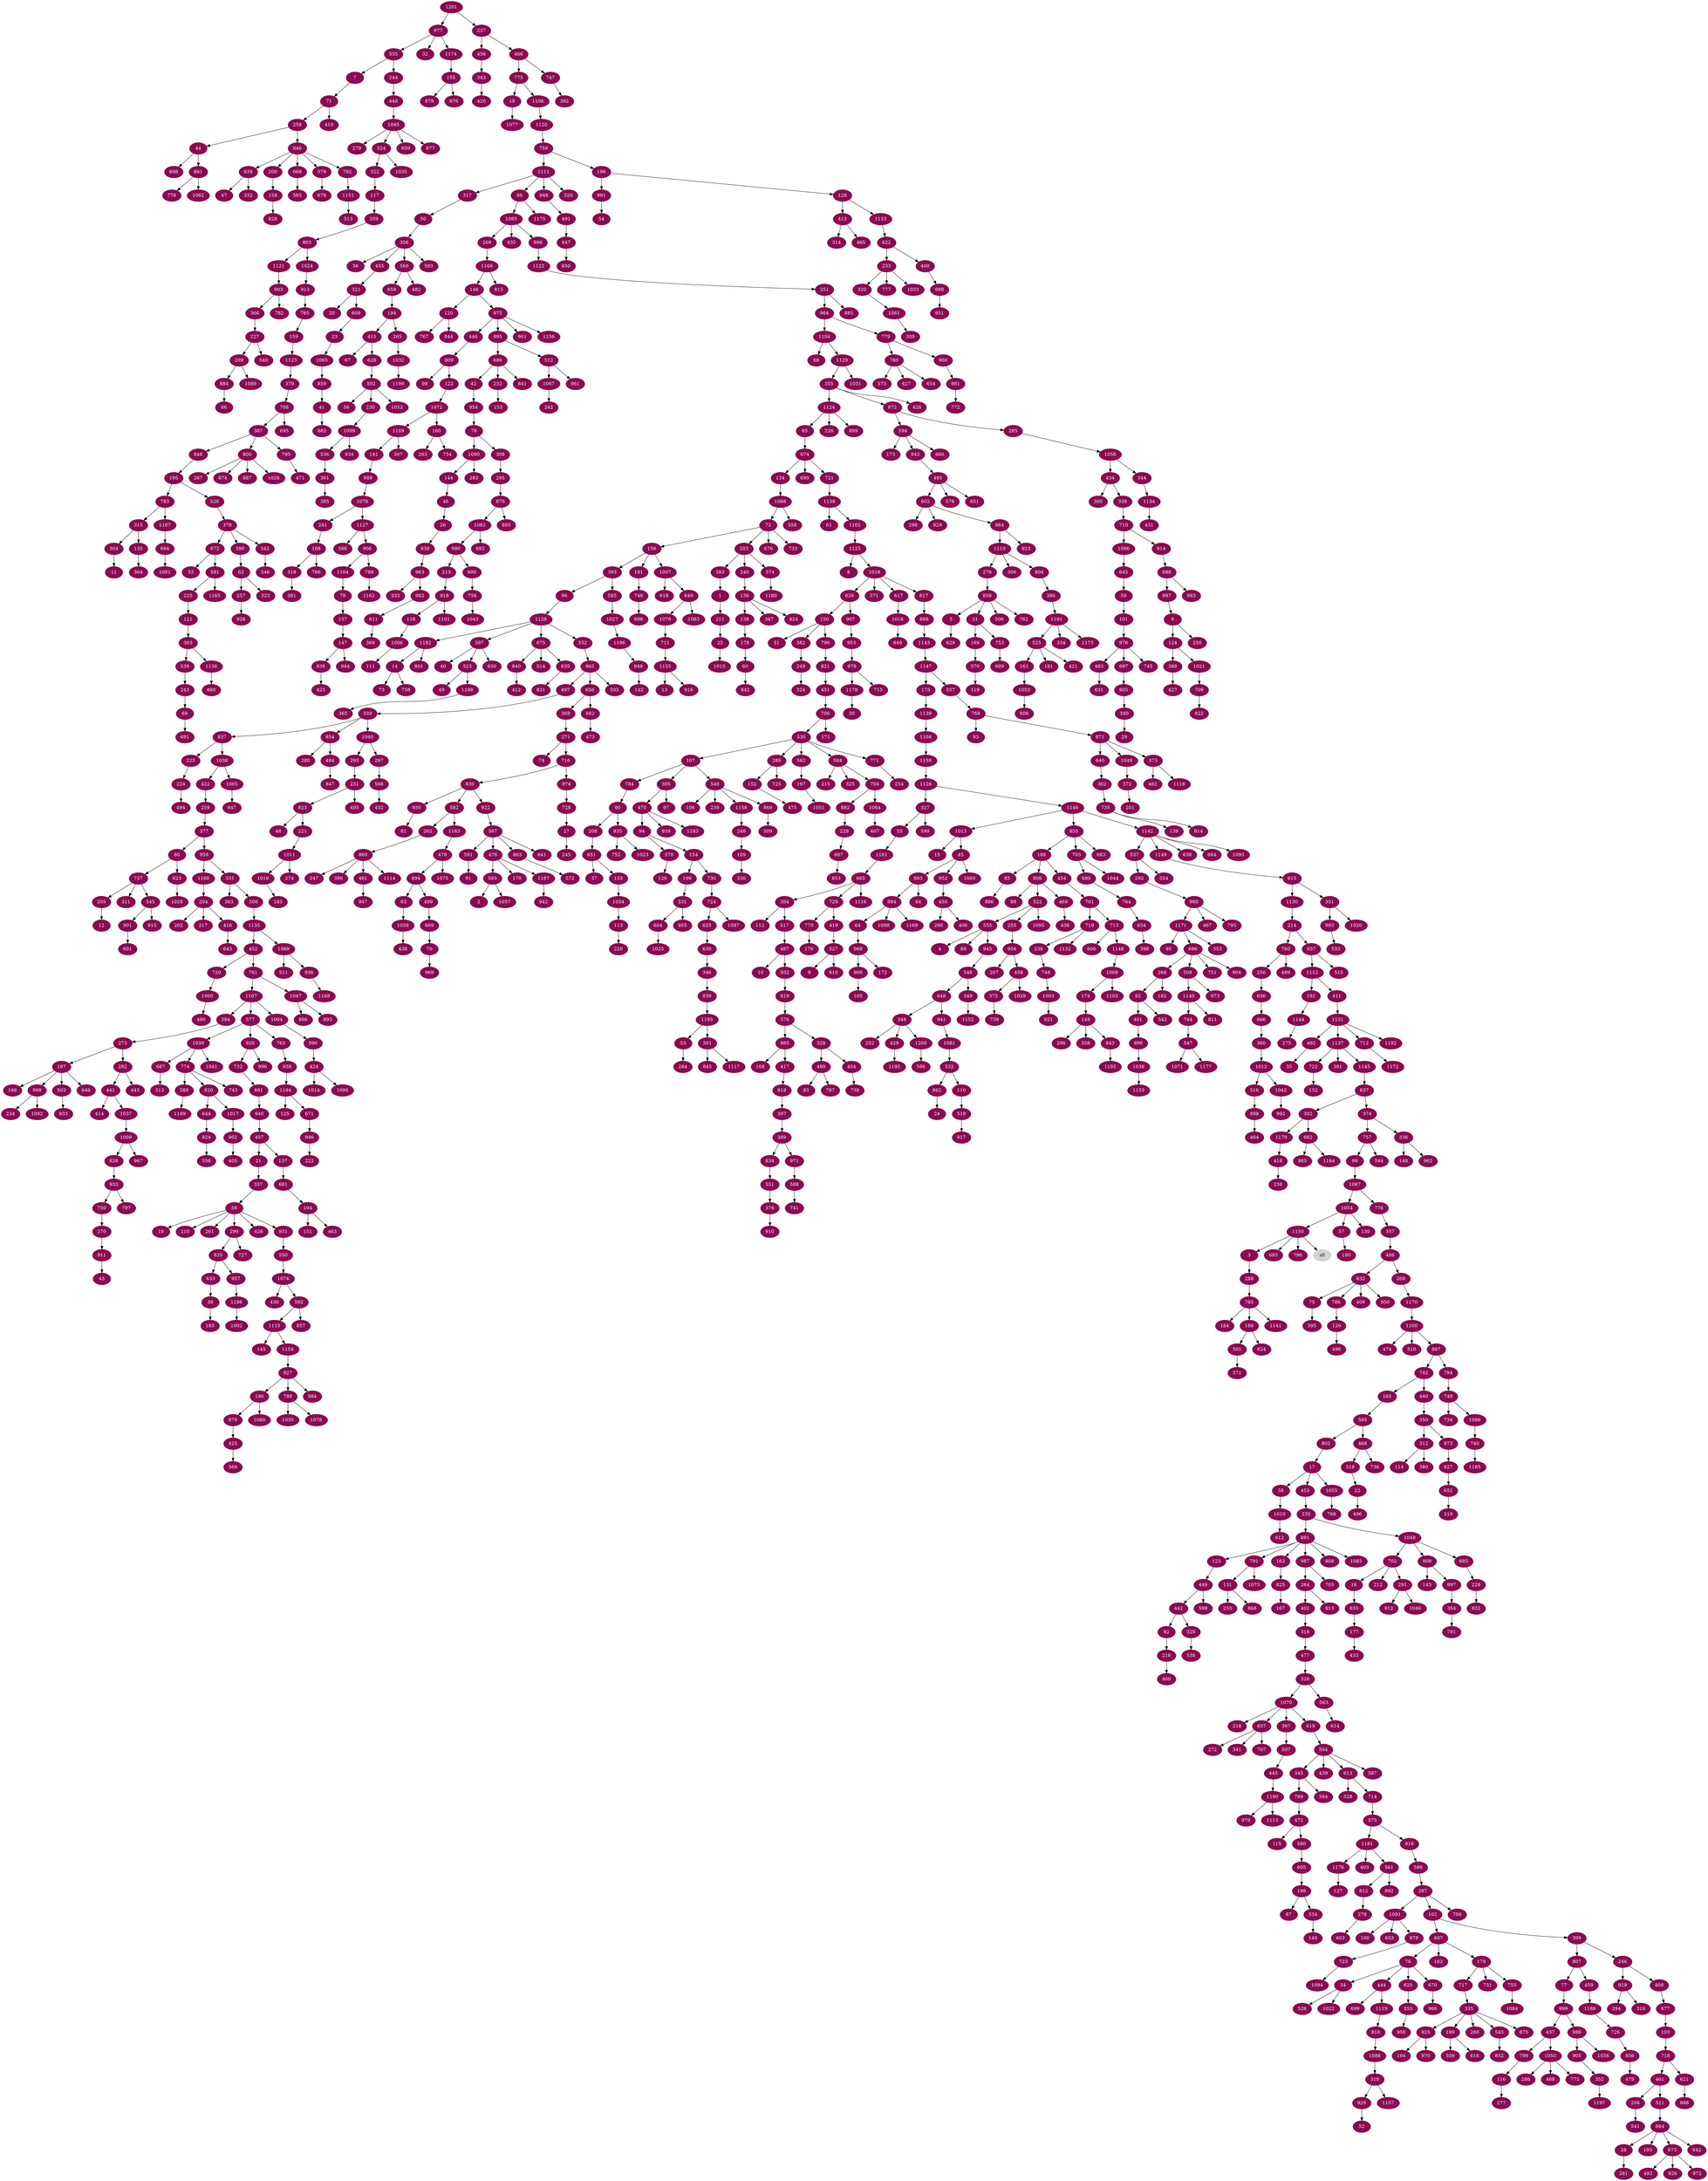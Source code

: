 digraph G {
node [color=deeppink4, style=filled, fontcolor=white];
383 -> 1;
583 -> 2;
1150 -> 3;
555 -> 4;
858 -> 5;
997 -> 6;
535 -> 7;
1125 -> 8;
527 -> 9;
487 -> 10;
304 -> 11;
205 -> 12;
1155 -> 13;
1182 -> 14;
1013 -> 15;
702 -> 16;
802 -> 17;
775 -> 18;
58 -> 19;
321 -> 20;
457 -> 21;
518 -> 22;
609 -> 23;
862 -> 24;
211 -> 25;
46 -> 26;
728 -> 27;
684 -> 28;
340 -> 29;
1178 -> 30;
858 -> 31;
977 -> 32;
672 -> 33;
76 -> 34;
492 -> 35;
356 -> 36;
651 -> 37;
17 -> 38;
633 -> 39;
597 -> 40;
859 -> 41;
686 -> 42;
911 -> 43;
258 -> 44;
1013 -> 45;
144 -> 46;
639 -> 47;
823 -> 48;
523 -> 49;
317 -> 50;
150 -> 51;
929 -> 52;
1193 -> 53;
991 -> 54;
327 -> 55;
502 -> 56;
1054 -> 57;
337 -> 58;
645 -> 59;
178 -> 60;
1138 -> 61;
390 -> 62;
894 -> 63;
994 -> 64;
1124 -> 65;
884 -> 66;
415 -> 67;
1104 -> 68;
243 -> 69;
669 -> 70;
7 -> 71;
1068 -> 72;
14 -> 73;
271 -> 74;
632 -> 75;
607 -> 76;
807 -> 77;
954 -> 78;
1164 -> 79;
377 -> 80;
930 -> 81;
442 -> 82;
480 -> 83;
663 -> 84;
188 -> 85;
1111 -> 86;
198 -> 87;
908 -> 88;
555 -> 89;
784 -> 90;
591 -> 91;
266 -> 92;
768 -> 93;
470 -> 94;
1171 -> 95;
393 -> 96;
305 -> 97;
809 -> 98;
757 -> 99;
1091 -> 100;
59 -> 101;
287 -> 102;
677 -> 103;
681 -> 104;
900 -> 105;
549 -> 106;
530 -> 107;
985 -> 108;
248 -> 109;
532 -> 110;
1006 -> 111;
394 -> 112;
1034 -> 113;
312 -> 114;
472 -> 115;
799 -> 116;
322 -> 117;
918 -> 118;
570 -> 119;
146 -> 120;
225 -> 121;
809 -> 122;
891 -> 123;
6 -> 124;
1194 -> 125;
370 -> 126;
1176 -> 127;
196 -> 128;
786 -> 129;
1054 -> 130;
791 -> 131;
722 -> 132;
651 -> 133;
674 -> 134;
315 -> 135;
240 -> 136;
457 -> 137;
136 -> 138;
735 -> 139;
534 -> 140;
1109 -> 141;
949 -> 142;
909 -> 143;
1090 -> 144;
1115 -> 145;
1166 -> 146;
157 -> 147;
336 -> 148;
174 -> 149;
626 -> 150;
104 -> 151;
289 -> 152;
232 -> 153;
94 -> 154;
1174 -> 155;
72 -> 156;
79 -> 157;
200 -> 158;
765 -> 159;
1072 -> 160;
525 -> 161;
607 -> 162;
891 -> 163;
925 -> 164;
742 -> 165;
187 -> 166;
825 -> 167;
241 -> 168;
31 -> 169;
476 -> 170;
706 -> 171;
968 -> 172;
594 -> 173;
1008 -> 174;
1147 -> 175;
770 -> 176;
655 -> 177;
138 -> 178;
607 -> 179;
57 -> 180;
525 -> 181;
266 -> 182;
1019 -> 183;
785 -> 184;
39 -> 185;
785 -> 186;
273 -> 187;
855 -> 188;
335 -> 189;
927 -> 190;
156 -> 191;
1112 -> 192;
684 -> 193;
658 -> 194;
848 -> 195;
759 -> 196;
562 -> 197;
605 -> 198;
154 -> 199;
846 -> 200;
372 -> 201;
204 -> 202;
72 -> 203;
1160 -> 204;
737 -> 205;
461 -> 206;
956 -> 207;
90 -> 208;
227 -> 209;
58 -> 210;
1 -> 211;
702 -> 212;
990 -> 213;
1130 -> 214;
584 -> 215;
82 -> 216;
204 -> 217;
1070 -> 218;
652 -> 219;
113 -> 220;
823 -> 221;
946 -> 222;
837 -> 223;
223 -> 224;
581 -> 225;
1124 -> 226;
366 -> 227;
685 -> 228;
882 -> 229;
502 -> 230;
293 -> 231;
686 -> 232;
622 -> 233;
998 -> 234;
453 -> 235;
719 -> 236;
1201 -> 237;
418 -> 238;
549 -> 239;
203 -> 240;
1076 -> 241;
1067 -> 242;
539 -> 243;
535 -> 244;
27 -> 245;
399 -> 246;
860 -> 247;
1158 -> 248;
382 -> 249;
6 -> 250;
1122 -> 251;
348 -> 252;
131 -> 253;
771 -> 254;
522 -> 255;
760 -> 256;
62 -> 257;
71 -> 258;
422 -> 259;
335 -> 260;
58 -> 261;
582 -> 262;
160 -> 263;
987 -> 264;
194 -> 265;
696 -> 266;
800 -> 267;
486 -> 268;
1085 -> 269;
750 -> 270;
368 -> 271;
657 -> 272;
384 -> 273;
1011 -> 274;
1144 -> 275;
1110 -> 276;
116 -> 277;
812 -> 278;
1045 -> 279;
854 -> 280;
28 -> 281;
273 -> 282;
1090 -> 283;
53 -> 284;
872 -> 285;
1050 -> 286;
586 -> 287;
3 -> 288;
530 -> 289;
450 -> 290;
702 -> 291;
537 -> 292;
1040 -> 293;
919 -> 294;
308 -> 295;
149 -> 296;
1040 -> 297;
602 -> 298;
58 -> 299;
434 -> 300;
1193 -> 301;
637 -> 302;
121 -> 303;
315 -> 304;
107 -> 305;
1110 -> 306;
1109 -> 307;
78 -> 308;
1061 -> 309;
1088 -> 310;
737 -> 311;
350 -> 312;
687 -> 313;
413 -> 314;
783 -> 315;
919 -> 316;
1111 -> 317;
402 -> 318;
168 -> 319;
233 -> 320;
455 -> 321;
524 -> 322;
62 -> 323;
249 -> 324;
584 -> 325;
477 -> 326;
1126 -> 327;
576 -> 328;
442 -> 329;
109 -> 330;
959 -> 331;
639 -> 332;
963 -> 333;
1191 -> 334;
717 -> 335;
374 -> 336;
21 -> 337;
434 -> 338;
497 -> 339;
805 -> 340;
657 -> 341;
378 -> 342;
456 -> 343;
1058 -> 344;
504 -> 345;
630 -> 346;
136 -> 347;
648 -> 348;
548 -> 349;
440 -> 350;
615 -> 351;
905 -> 352;
1171 -> 353;
897 -> 354;
1129 -> 355;
50 -> 356;
776 -> 357;
149 -> 358;
117 -> 359;
666 -> 360;
536 -> 361;
640 -> 362;
331 -> 363;
135 -> 364;
1198 -> 365;
903 -> 366;
1070 -> 367;
656 -> 368;
611 -> 369;
94 -> 370;
1018 -> 371;
1049 -> 372;
871 -> 373;
637 -> 374;
458 -> 375;
551 -> 376;
259 -> 377;
529 -> 378;
1123 -> 379;
312 -> 380;
319 -> 381;
150 -> 382;
203 -> 383;
1167 -> 384;
361 -> 385;
804 -> 386;
708 -> 387;
124 -> 388;
397 -> 389;
378 -> 390;
1137 -> 391;
747 -> 392;
156 -> 393;
665 -> 394;
75 -> 395;
860 -> 396;
818 -> 397;
634 -> 398;
102 -> 399;
622 -> 400;
92 -> 401;
264 -> 402;
1181 -> 403;
328 -> 404;
902 -> 405;
450 -> 406;
1064 -> 407;
246 -> 408;
632 -> 409;
71 -> 410;
1112 -> 411;
840 -> 412;
128 -> 413;
441 -> 414;
194 -> 415;
204 -> 416;
985 -> 417;
1179 -> 418;
729 -> 419;
343 -> 420;
525 -> 421;
1038 -> 422;
836 -> 423;
590 -> 424;
879 -> 425;
58 -> 426;
388 -> 427;
355 -> 428;
348 -> 429;
1074 -> 430;
1134 -> 431;
568 -> 432;
177 -> 433;
1058 -> 434;
1085 -> 435;
469 -> 436;
999 -> 437;
1059 -> 438;
504 -> 439;
742 -> 440;
282 -> 441;
449 -> 442;
282 -> 443;
76 -> 444;
507 -> 445;
975 -> 446;
491 -> 447;
244 -> 448;
123 -> 449;
952 -> 450;
821 -> 451;
1135 -> 452;
17 -> 453;
188 -> 454;
356 -> 455;
237 -> 456;
940 -> 457;
956 -> 458;
807 -> 459;
216 -> 460;
718 -> 461;
373 -> 462;
104 -> 463;
898 -> 464;
413 -> 465;
237 -> 466;
980 -> 467;
595 -> 468;
908 -> 469;
305 -> 470;
795 -> 471;
789 -> 472;
662 -> 473;
1100 -> 474;
152 -> 475;
567 -> 476;
318 -> 477;
1163 -> 478;
856 -> 479;
328 -> 480;
860 -> 481;
560 -> 482;
976 -> 483;
854 -> 484;
943 -> 485;
357 -> 486;
517 -> 487;
1050 -> 488;
760 -> 489;
1000 -> 490;
948 -> 491;
1131 -> 492;
673 -> 493;
224 -> 494;
231 -> 495;
22 -> 496;
965 -> 497;
129 -> 498;
894 -> 499;
331 -> 500;
186 -> 501;
628 -> 502;
187 -> 503;
619 -> 504;
965 -> 505;
858 -> 506;
367 -> 507;
696 -> 508;
869 -> 509;
1100 -> 510;
1069 -> 511;
995 -> 512;
1151 -> 513;
675 -> 514;
937 -> 515;
1012 -> 516;
394 -> 517;
468 -> 518;
110 -> 519;
1111 -> 520;
461 -> 521;
908 -> 522;
597 -> 523;
1045 -> 524;
1191 -> 525;
34 -> 526;
419 -> 527;
613 -> 528;
195 -> 529;
706 -> 530;
199 -> 531;
1081 -> 532;
993 -> 533;
198 -> 534;
977 -> 535;
1099 -> 536;
1142 -> 537;
329 -> 538;
303 -> 539;
227 -> 540;
206 -> 541;
92 -> 542;
335 -> 543;
757 -> 544;
737 -> 545;
342 -> 546;
744 -> 547;
945 -> 548;
107 -> 549;
931 -> 550;
834 -> 551;
1128 -> 552;
620 -> 553;
537 -> 554;
522 -> 555;
924 -> 556;
1147 -> 557;
1068 -> 558;
189 -> 559;
356 -> 560;
1181 -> 561;
530 -> 562;
326 -> 563;
345 -> 564;
668 -> 565;
1127 -> 566;
922 -> 567;
297 -> 568;
425 -> 569;
169 -> 570;
501 -> 571;
863 -> 572;
780 -> 573;
203 -> 574;
714 -> 575;
819 -> 576;
1167 -> 577;
485 -> 578;
846 -> 579;
472 -> 580;
672 -> 581;
830 -> 582;
476 -> 583;
530 -> 584;
393 -> 585;
816 -> 586;
504 -> 587;
971 -> 588;
774 -> 589;
1004 -> 590;
567 -> 591;
1074 -> 592;
356 -> 593;
872 -> 594;
165 -> 595;
1200 -> 596;
1128 -> 597;
449 -> 598;
327 -> 599;
990 -> 600;
901 -> 601;
485 -> 602;
278 -> 603;
531 -> 604;
580 -> 605;
713 -> 606;
102 -> 607;
44 -> 608;
321 -> 609;
527 -> 610;
982 -> 611;
1010 -> 612;
504 -> 613;
563 -> 614;
1149 -> 615;
189 -> 616;
1018 -> 617;
1007 -> 618;
1070 -> 619;
76 -> 620;
718 -> 621;
1133 -> 622;
80 -> 623;
186 -> 624;
724 -> 625;
1018 -> 626;
780 -> 627;
415 -> 628;
5 -> 629;
625 -> 630;
483 -> 631;
486 -> 632;
835 -> 633;
764 -> 634;
675 -> 635;
256 -> 636;
1145 -> 637;
1142 -> 638;
846 -> 639;
871 -> 640;
567 -> 641;
684 -> 642;
416 -> 643;
820 -> 644;
1066 -> 645;
187 -> 646;
1005 -> 647;
548 -> 648;
1007 -> 649;
597 -> 650;
208 -> 651;
827 -> 652;
1091 -> 653;
780 -> 654;
16 -> 655;
965 -> 656;
1070 -> 657;
560 -> 658;
1045 -> 659;
594 -> 660;
975 -> 661;
656 -> 662;
45 -> 663;
1142 -> 664;
1161 -> 665;
636 -> 666;
229 -> 667;
846 -> 668;
499 -> 669;
76 -> 670;
1194 -> 671;
378 -> 672;
684 -> 673;
65 -> 674;
1128 -> 675;
72 -> 676;
408 -> 677;
579 -> 678;
155 -> 679;
703 -> 680;
137 -> 681;
302 -> 682;
855 -> 683;
521 -> 684;
1048 -> 685;
995 -> 686;
1039 -> 687;
914 -> 688;
753 -> 689;
674 -> 690;
69 -> 691;
1082 -> 692;
1150 -> 693;
1107 -> 694;
708 -> 695;
1171 -> 696;
976 -> 697;
746 -> 698;
444 -> 699;
287 -> 700;
454 -> 701;
1048 -> 702;
855 -> 703;
584 -> 704;
987 -> 705;
451 -> 706;
657 -> 707;
379 -> 708;
1021 -> 709;
338 -> 710;
1079 -> 711;
1131 -> 712;
701 -> 713;
613 -> 714;
978 -> 715;
271 -> 716;
179 -> 717;
103 -> 718;
701 -> 719;
452 -> 720;
674 -> 721;
1137 -> 722;
878 -> 723;
730 -> 724;
289 -> 725;
1188 -> 726;
299 -> 727;
974 -> 728;
665 -> 729;
154 -> 730;
179 -> 731;
920 -> 732;
72 -> 733;
749 -> 734;
362 -> 735;
468 -> 736;
80 -> 737;
404 -> 738;
375 -> 739;
1086 -> 740;
588 -> 741;
867 -> 742;
774 -> 743;
1140 -> 744;
976 -> 745;
191 -> 746;
466 -> 747;
236 -> 748;
794 -> 749;
933 -> 750;
696 -> 751;
935 -> 752;
31 -> 753;
160 -> 754;
179 -> 755;
600 -> 756;
374 -> 757;
14 -> 758;
1120 -> 759;
214 -> 760;
452 -> 761;
858 -> 762;
577 -> 763;
680 -> 764;
913 -> 765;
168 -> 766;
120 -> 767;
557 -> 768;
1055 -> 769;
729 -> 770;
530 -> 771;
981 -> 772;
1050 -> 773;
1039 -> 774;
466 -> 775;
1087 -> 776;
233 -> 777;
861 -> 778;
964 -> 779;
779 -> 780;
354 -> 781;
903 -> 782;
195 -> 783;
107 -> 784;
288 -> 785;
632 -> 786;
480 -> 787;
927 -> 788;
345 -> 789;
150 -> 790;
891 -> 791;
846 -> 792;
980 -> 793;
867 -> 794;
387 -> 795;
1150 -> 796;
933 -> 797;
906 -> 798;
437 -> 799;
387 -> 800;
1182 -> 801;
595 -> 802;
359 -> 803;
1110 -> 804;
697 -> 805;
1053 -> 806;
399 -> 807;
891 -> 808;
446 -> 809;
1119 -> 810;
1140 -> 811;
561 -> 812;
264 -> 813;
735 -> 814;
1166 -> 815;
575 -> 816;
1018 -> 817;
417 -> 818;
932 -> 819;
774 -> 820;
790 -> 821;
709 -> 822;
231 -> 823;
136 -> 824;
163 -> 825;
1009 -> 826;
873 -> 827;
158 -> 828;
602 -> 829;
716 -> 830;
635 -> 831;
228 -> 832;
503 -> 833;
389 -> 834;
299 -> 835;
147 -> 836;
339 -> 837;
26 -> 838;
346 -> 839;
675 -> 840;
686 -> 841;
60 -> 842;
149 -> 843;
120 -> 844;
301 -> 845;
258 -> 846;
484 -> 847;
387 -> 848;
1016 -> 849;
447 -> 850;
485 -> 851;
543 -> 852;
667 -> 853;
339 -> 854;
1146 -> 855;
726 -> 856;
592 -> 857;
276 -> 858;
1065 -> 859;
262 -> 860;
44 -> 861;
532 -> 862;
567 -> 863;
602 -> 864;
682 -> 865;
1047 -> 866;
1100 -> 867;
131 -> 868;
549 -> 869;
295 -> 870;
768 -> 871;
355 -> 872;
350 -> 873;
800 -> 874;
335 -> 875;
155 -> 876;
1045 -> 877;
1091 -> 878;
190 -> 879;
1136 -> 880;
732 -> 881;
704 -> 882;
41 -> 883;
209 -> 884;
251 -> 885;
85 -> 886;
800 -> 887;
621 -> 888;
817 -> 889;
401 -> 890;
235 -> 891;
561 -> 892;
1047 -> 893;
478 -> 894;
870 -> 895;
1085 -> 896;
909 -> 897;
516 -> 898;
1124 -> 899;
968 -> 900;
545 -> 901;
1017 -> 902;
1121 -> 903;
696 -> 904;
986 -> 905;
1127 -> 906;
626 -> 907;
188 -> 908;
1048 -> 909;
376 -> 910;
270 -> 911;
291 -> 912;
1024 -> 913;
710 -> 914;
545 -> 915;
1155 -> 916;
519 -> 917;
213 -> 918;
246 -> 919;
577 -> 920;
1003 -> 921;
830 -> 922;
864 -> 923;
644 -> 924;
335 -> 925;
673 -> 926;
1154 -> 927;
257 -> 928;
310 -> 929;
830 -> 930;
58 -> 931;
487 -> 932;
826 -> 933;
1099 -> 934;
90 -> 935;
1069 -> 936;
214 -> 937;
763 -> 938;
470 -> 939;
881 -> 940;
648 -> 941;
1187 -> 942;
594 -> 943;
147 -> 944;
555 -> 945;
671 -> 946;
481 -> 947;
1111 -> 948;
1196 -> 949;
632 -> 950;
988 -> 951;
45 -> 952;
907 -> 953;
42 -> 954;
531 -> 955;
255 -> 956;
835 -> 957;
553 -> 958;
377 -> 959;
779 -> 960;
512 -> 961;
336 -> 962;
838 -> 963;
251 -> 964;
552 -> 965;
670 -> 966;
1009 -> 967;
64 -> 968;
70 -> 969;
925 -> 970;
389 -> 971;
673 -> 972;
508 -> 973;
716 -> 974;
146 -> 975;
101 -> 976;
1201 -> 977;
953 -> 978;
1190 -> 979;
292 -> 980;
960 -> 981;
963 -> 982;
688 -> 983;
927 -> 984;
576 -> 985;
999 -> 986;
891 -> 987;
400 -> 988;
141 -> 989;
1082 -> 990;
196 -> 991;
1042 -> 992;
351 -> 993;
663 -> 994;
975 -> 995;
920 -> 996;
688 -> 997;
187 -> 998;
77 -> 999;
720 -> 1000;
694 -> 1001;
1186 -> 1002;
748 -> 1003;
1167 -> 1004;
1038 -> 1005;
118 -> 1006;
156 -> 1007;
1148 -> 1008;
1037 -> 1009;
38 -> 1010;
221 -> 1011;
360 -> 1012;
1146 -> 1013;
424 -> 1014;
25 -> 1015;
617 -> 1016;
820 -> 1017;
1125 -> 1018;
1011 -> 1019;
351 -> 1020;
124 -> 1021;
34 -> 1022;
935 -> 1023;
803 -> 1024;
604 -> 1025;
800 -> 1026;
585 -> 1027;
623 -> 1028;
458 -> 1029;
788 -> 1030;
1129 -> 1031;
265 -> 1032;
233 -> 1033;
133 -> 1034;
524 -> 1035;
890 -> 1036;
441 -> 1037;
837 -> 1038;
577 -> 1039;
339 -> 1040;
1039 -> 1041;
1012 -> 1042;
756 -> 1043;
703 -> 1044;
448 -> 1045;
291 -> 1046;
761 -> 1047;
235 -> 1048;
871 -> 1049;
437 -> 1050;
197 -> 1051;
502 -> 1052;
161 -> 1053;
1087 -> 1054;
17 -> 1055;
986 -> 1056;
583 -> 1057;
285 -> 1058;
63 -> 1059;
45 -> 1060;
320 -> 1061;
861 -> 1062;
649 -> 1063;
704 -> 1064;
23 -> 1065;
710 -> 1066;
512 -> 1067;
134 -> 1068;
1135 -> 1069;
326 -> 1070;
547 -> 1071;
122 -> 1072;
791 -> 1073;
550 -> 1074;
478 -> 1075;
989 -> 1076;
18 -> 1077;
788 -> 1078;
649 -> 1079;
190 -> 1080;
941 -> 1081;
870 -> 1082;
891 -> 1083;
755 -> 1084;
86 -> 1085;
749 -> 1086;
99 -> 1087;
810 -> 1088;
209 -> 1089;
78 -> 1090;
287 -> 1091;
998 -> 1092;
1142 -> 1093;
723 -> 1094;
522 -> 1095;
424 -> 1096;
724 -> 1097;
994 -> 1098;
230 -> 1099;
1170 -> 1100;
918 -> 1101;
1138 -> 1102;
1008 -> 1103;
964 -> 1104;
843 -> 1105;
775 -> 1106;
783 -> 1107;
1139 -> 1108;
1072 -> 1109;
864 -> 1110;
759 -> 1111;
937 -> 1112;
1190 -> 1113;
860 -> 1114;
592 -> 1115;
665 -> 1116;
301 -> 1117;
373 -> 1118;
444 -> 1119;
1106 -> 1120;
803 -> 1121;
896 -> 1122;
159 -> 1123;
355 -> 1124;
1102 -> 1125;
1159 -> 1126;
1076 -> 1127;
96 -> 1128;
1104 -> 1129;
615 -> 1130;
411 -> 1131;
719 -> 1132;
128 -> 1133;
344 -> 1134;
500 -> 1135;
303 -> 1136;
1131 -> 1137;
721 -> 1138;
175 -> 1139;
508 -> 1140;
785 -> 1141;
1146 -> 1142;
889 -> 1143;
192 -> 1144;
1137 -> 1145;
1126 -> 1146;
1143 -> 1147;
713 -> 1148;
1142 -> 1149;
1054 -> 1150;
792 -> 1151;
349 -> 1152;
1036 -> 1153;
1115 -> 1154;
711 -> 1155;
975 -> 1156;
310 -> 1157;
549 -> 1158;
1108 -> 1159;
959 -> 1160;
55 -> 1161;
798 -> 1162;
582 -> 1163;
906 -> 1164;
581 -> 1165;
269 -> 1166;
761 -> 1167;
936 -> 1168;
994 -> 1169;
268 -> 1170;
980 -> 1171;
712 -> 1172;
1191 -> 1173;
977 -> 1174;
86 -> 1175;
1181 -> 1176;
547 -> 1177;
978 -> 1178;
302 -> 1179;
574 -> 1180;
575 -> 1181;
1128 -> 1182;
470 -> 1183;
682 -> 1184;
740 -> 1185;
957 -> 1186;
476 -> 1187;
459 -> 1188;
589 -> 1189;
445 -> 1190;
386 -> 1191;
1131 -> 1192;
839 -> 1193;
938 -> 1194;
429 -> 1195;
1027 -> 1196;
352 -> 1197;
523 -> 1198;
1032 -> 1199;
348 -> 1200;
node [color=lightgrey, style=filled, fontcolor=black];
1150 -> s0;
}
